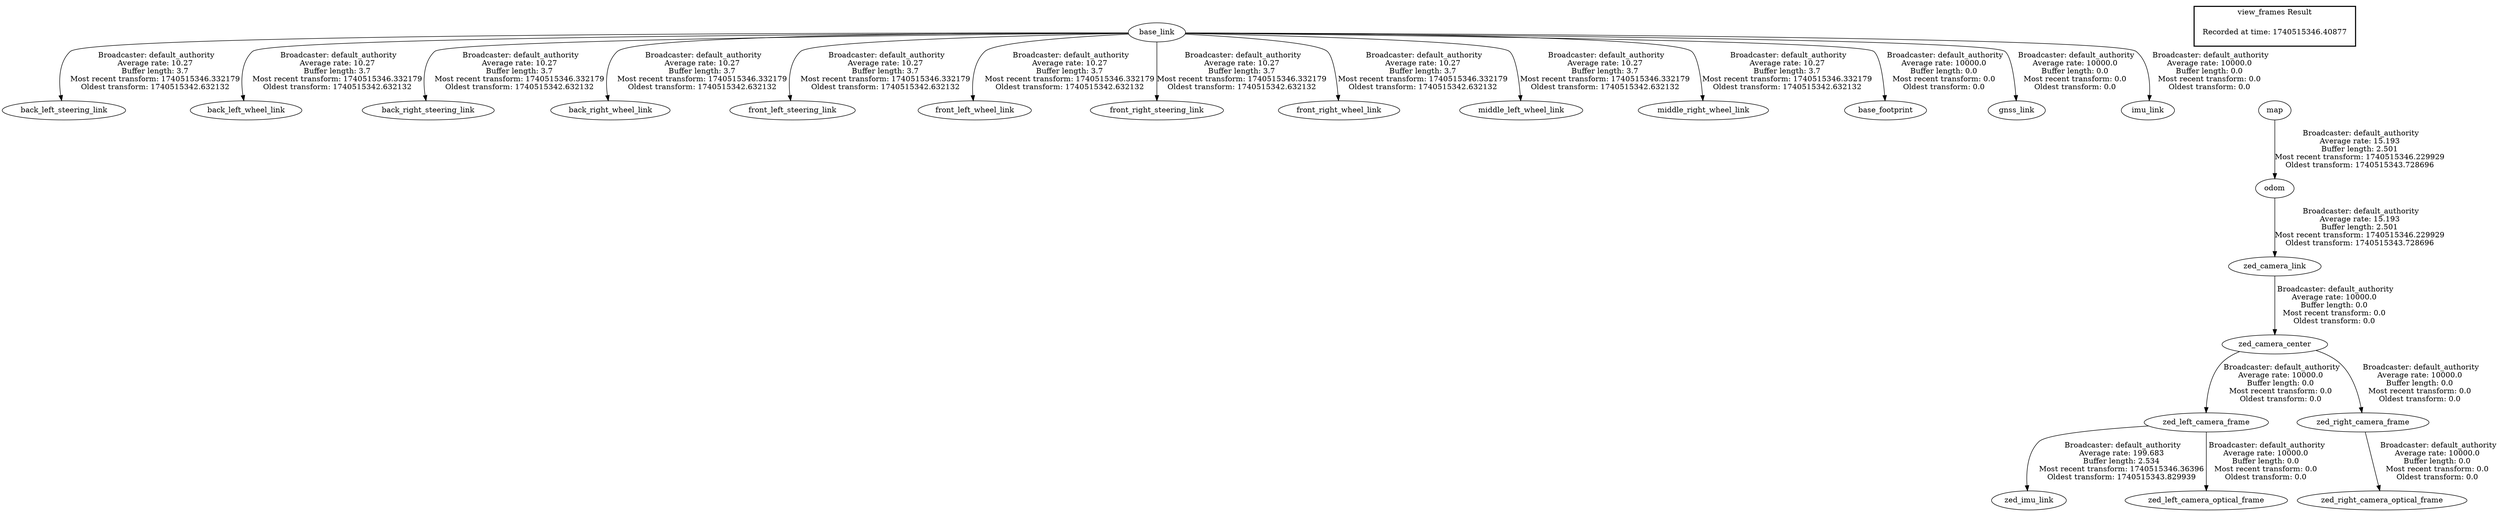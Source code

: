 digraph G {
"base_link" -> "back_left_steering_link"[label=" Broadcaster: default_authority\nAverage rate: 10.27\nBuffer length: 3.7\nMost recent transform: 1740515346.332179\nOldest transform: 1740515342.632132\n"];
"base_link" -> "back_left_wheel_link"[label=" Broadcaster: default_authority\nAverage rate: 10.27\nBuffer length: 3.7\nMost recent transform: 1740515346.332179\nOldest transform: 1740515342.632132\n"];
"base_link" -> "back_right_steering_link"[label=" Broadcaster: default_authority\nAverage rate: 10.27\nBuffer length: 3.7\nMost recent transform: 1740515346.332179\nOldest transform: 1740515342.632132\n"];
"base_link" -> "back_right_wheel_link"[label=" Broadcaster: default_authority\nAverage rate: 10.27\nBuffer length: 3.7\nMost recent transform: 1740515346.332179\nOldest transform: 1740515342.632132\n"];
"base_link" -> "front_left_steering_link"[label=" Broadcaster: default_authority\nAverage rate: 10.27\nBuffer length: 3.7\nMost recent transform: 1740515346.332179\nOldest transform: 1740515342.632132\n"];
"base_link" -> "front_left_wheel_link"[label=" Broadcaster: default_authority\nAverage rate: 10.27\nBuffer length: 3.7\nMost recent transform: 1740515346.332179\nOldest transform: 1740515342.632132\n"];
"base_link" -> "front_right_steering_link"[label=" Broadcaster: default_authority\nAverage rate: 10.27\nBuffer length: 3.7\nMost recent transform: 1740515346.332179\nOldest transform: 1740515342.632132\n"];
"base_link" -> "front_right_wheel_link"[label=" Broadcaster: default_authority\nAverage rate: 10.27\nBuffer length: 3.7\nMost recent transform: 1740515346.332179\nOldest transform: 1740515342.632132\n"];
"base_link" -> "middle_left_wheel_link"[label=" Broadcaster: default_authority\nAverage rate: 10.27\nBuffer length: 3.7\nMost recent transform: 1740515346.332179\nOldest transform: 1740515342.632132\n"];
"base_link" -> "middle_right_wheel_link"[label=" Broadcaster: default_authority\nAverage rate: 10.27\nBuffer length: 3.7\nMost recent transform: 1740515346.332179\nOldest transform: 1740515342.632132\n"];
"base_link" -> "base_footprint"[label=" Broadcaster: default_authority\nAverage rate: 10000.0\nBuffer length: 0.0\nMost recent transform: 0.0\nOldest transform: 0.0\n"];
"base_link" -> "gnss_link"[label=" Broadcaster: default_authority\nAverage rate: 10000.0\nBuffer length: 0.0\nMost recent transform: 0.0\nOldest transform: 0.0\n"];
"base_link" -> "imu_link"[label=" Broadcaster: default_authority\nAverage rate: 10000.0\nBuffer length: 0.0\nMost recent transform: 0.0\nOldest transform: 0.0\n"];
"zed_left_camera_frame" -> "zed_imu_link"[label=" Broadcaster: default_authority\nAverage rate: 199.683\nBuffer length: 2.534\nMost recent transform: 1740515346.36396\nOldest transform: 1740515343.829939\n"];
"zed_camera_center" -> "zed_left_camera_frame"[label=" Broadcaster: default_authority\nAverage rate: 10000.0\nBuffer length: 0.0\nMost recent transform: 0.0\nOldest transform: 0.0\n"];
"odom" -> "zed_camera_link"[label=" Broadcaster: default_authority\nAverage rate: 15.193\nBuffer length: 2.501\nMost recent transform: 1740515346.229929\nOldest transform: 1740515343.728696\n"];
"map" -> "odom"[label=" Broadcaster: default_authority\nAverage rate: 15.193\nBuffer length: 2.501\nMost recent transform: 1740515346.229929\nOldest transform: 1740515343.728696\n"];
"zed_camera_link" -> "zed_camera_center"[label=" Broadcaster: default_authority\nAverage rate: 10000.0\nBuffer length: 0.0\nMost recent transform: 0.0\nOldest transform: 0.0\n"];
"zed_left_camera_frame" -> "zed_left_camera_optical_frame"[label=" Broadcaster: default_authority\nAverage rate: 10000.0\nBuffer length: 0.0\nMost recent transform: 0.0\nOldest transform: 0.0\n"];
"zed_camera_center" -> "zed_right_camera_frame"[label=" Broadcaster: default_authority\nAverage rate: 10000.0\nBuffer length: 0.0\nMost recent transform: 0.0\nOldest transform: 0.0\n"];
"zed_right_camera_frame" -> "zed_right_camera_optical_frame"[label=" Broadcaster: default_authority\nAverage rate: 10000.0\nBuffer length: 0.0\nMost recent transform: 0.0\nOldest transform: 0.0\n"];
edge [style=invis];
 subgraph cluster_legend { style=bold; color=black; label ="view_frames Result";
"Recorded at time: 1740515346.40877"[ shape=plaintext ] ;
}->"map";
}